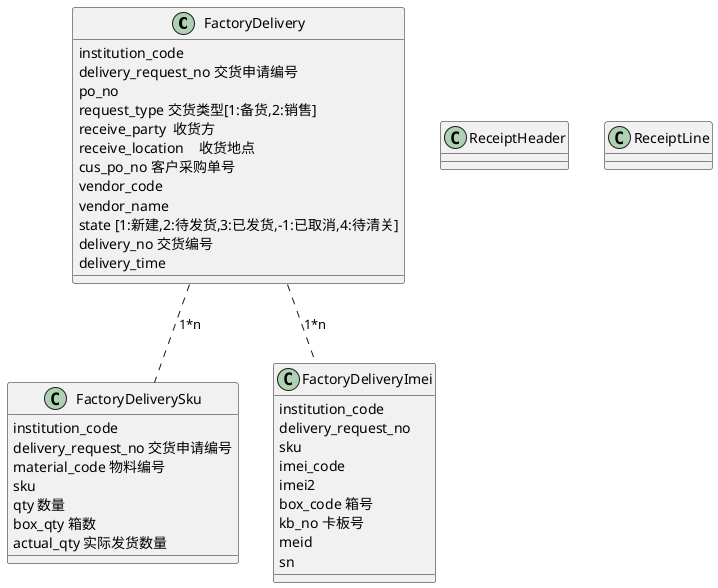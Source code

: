 @startuml

class FactoryDelivery {
    institution_code
    delivery_request_no 交货申请编号
    po_no
    request_type 交货类型[1:备货,2:销售]
    receive_party  收货方
    receive_location    收货地点
    cus_po_no 客户采购单号
    vendor_code
    vendor_name
    state [1:新建,2:待发货,3:已发货,-1:已取消,4:待清关]
    delivery_no 交货编号
    delivery_time
}

class FactoryDeliverySku {
    institution_code
    delivery_request_no 交货申请编号
    material_code 物料编号
    sku
    qty 数量
    box_qty 箱数
    actual_qty 实际发货数量
}

class FactoryDeliveryImei{
    institution_code
    delivery_request_no
    sku
    imei_code
    imei2
    box_code 箱号
    kb_no 卡板号
    meid
    sn
}

class ReceiptHeader{

}

class ReceiptLine {

}

FactoryDelivery .. FactoryDeliverySku:1*n
FactoryDelivery .. FactoryDeliveryImei:1*n

@enduml